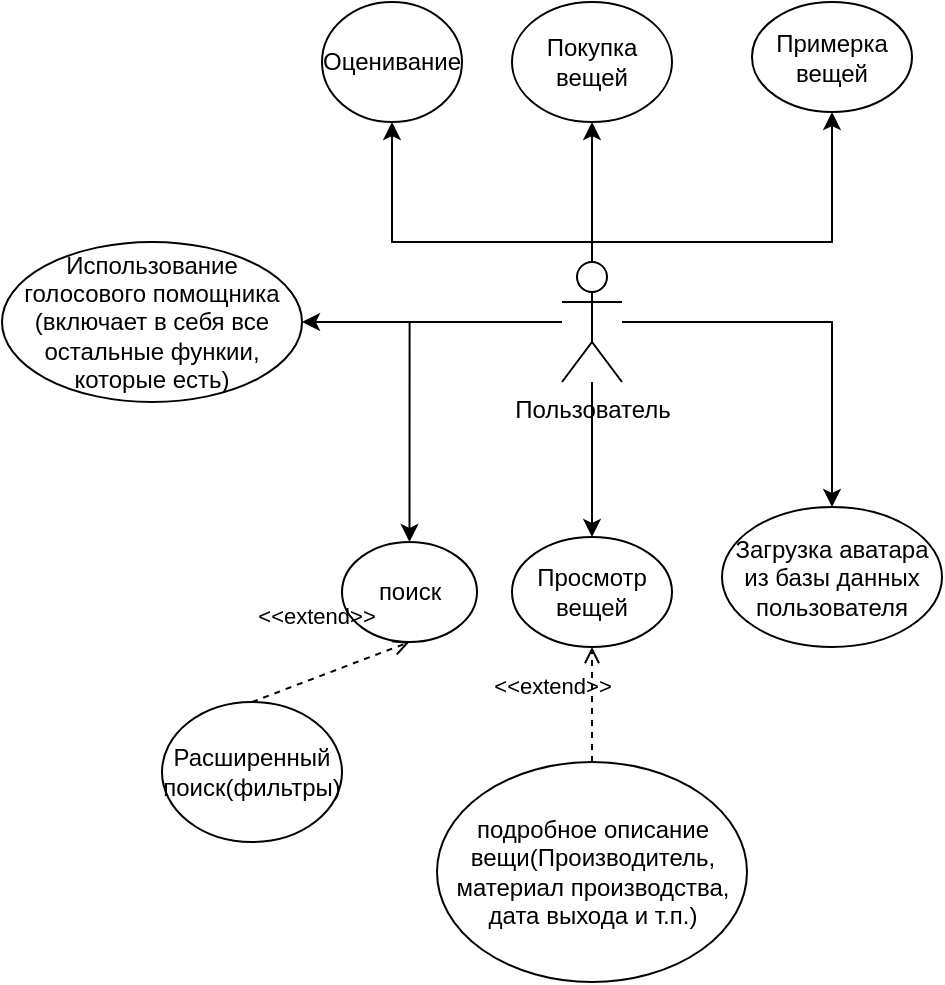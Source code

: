 <mxfile version="14.6.0" type="github">
  <diagram id="s064nDvCM6tua82VndOJ" name="Page-1">
    <mxGraphModel dx="1422" dy="1963" grid="1" gridSize="10" guides="1" tooltips="1" connect="1" arrows="1" fold="1" page="1" pageScale="1" pageWidth="827" pageHeight="1169" math="0" shadow="0">
      <root>
        <mxCell id="0" />
        <mxCell id="1" parent="0" />
        <mxCell id="bK3h9m8JePAdeL0vQ6d2-6" style="edgeStyle=orthogonalEdgeStyle;rounded=0;orthogonalLoop=1;jettySize=auto;html=1;entryX=0.5;entryY=0;entryDx=0;entryDy=0;" edge="1" parent="1" source="bK3h9m8JePAdeL0vQ6d2-1" target="bK3h9m8JePAdeL0vQ6d2-5">
          <mxGeometry relative="1" as="geometry" />
        </mxCell>
        <mxCell id="bK3h9m8JePAdeL0vQ6d2-10" style="edgeStyle=orthogonalEdgeStyle;rounded=0;orthogonalLoop=1;jettySize=auto;html=1;entryX=0.5;entryY=0;entryDx=0;entryDy=0;" edge="1" parent="1" source="bK3h9m8JePAdeL0vQ6d2-1" target="bK3h9m8JePAdeL0vQ6d2-7">
          <mxGeometry relative="1" as="geometry" />
        </mxCell>
        <mxCell id="bK3h9m8JePAdeL0vQ6d2-15" style="edgeStyle=orthogonalEdgeStyle;rounded=0;orthogonalLoop=1;jettySize=auto;html=1;" edge="1" parent="1" source="bK3h9m8JePAdeL0vQ6d2-1" target="bK3h9m8JePAdeL0vQ6d2-14">
          <mxGeometry relative="1" as="geometry" />
        </mxCell>
        <mxCell id="bK3h9m8JePAdeL0vQ6d2-18" style="edgeStyle=orthogonalEdgeStyle;rounded=0;orthogonalLoop=1;jettySize=auto;html=1;entryX=0.5;entryY=1;entryDx=0;entryDy=0;" edge="1" parent="1" source="bK3h9m8JePAdeL0vQ6d2-1" target="bK3h9m8JePAdeL0vQ6d2-16">
          <mxGeometry relative="1" as="geometry">
            <Array as="points">
              <mxPoint x="375" y="-50" />
              <mxPoint x="275" y="-50" />
            </Array>
          </mxGeometry>
        </mxCell>
        <mxCell id="bK3h9m8JePAdeL0vQ6d2-19" style="edgeStyle=orthogonalEdgeStyle;rounded=0;orthogonalLoop=1;jettySize=auto;html=1;entryX=0.5;entryY=1;entryDx=0;entryDy=0;" edge="1" parent="1" source="bK3h9m8JePAdeL0vQ6d2-1" target="bK3h9m8JePAdeL0vQ6d2-9">
          <mxGeometry relative="1" as="geometry" />
        </mxCell>
        <mxCell id="bK3h9m8JePAdeL0vQ6d2-20" style="edgeStyle=orthogonalEdgeStyle;rounded=0;orthogonalLoop=1;jettySize=auto;html=1;entryX=0.5;entryY=1;entryDx=0;entryDy=0;" edge="1" parent="1" source="bK3h9m8JePAdeL0vQ6d2-1" target="bK3h9m8JePAdeL0vQ6d2-12">
          <mxGeometry relative="1" as="geometry">
            <Array as="points">
              <mxPoint x="375" y="-50" />
              <mxPoint x="495" y="-50" />
            </Array>
          </mxGeometry>
        </mxCell>
        <mxCell id="bK3h9m8JePAdeL0vQ6d2-27" style="edgeStyle=orthogonalEdgeStyle;rounded=0;orthogonalLoop=1;jettySize=auto;html=1;entryX=1;entryY=0.5;entryDx=0;entryDy=0;" edge="1" parent="1" source="bK3h9m8JePAdeL0vQ6d2-1" target="bK3h9m8JePAdeL0vQ6d2-26">
          <mxGeometry relative="1" as="geometry" />
        </mxCell>
        <mxCell id="bK3h9m8JePAdeL0vQ6d2-1" value="Пользователь&lt;br&gt;" style="shape=umlActor;verticalLabelPosition=bottom;verticalAlign=top;html=1;outlineConnect=0;" vertex="1" parent="1">
          <mxGeometry x="360" y="-40" width="30" height="60" as="geometry" />
        </mxCell>
        <mxCell id="bK3h9m8JePAdeL0vQ6d2-5" value="поиск" style="ellipse;whiteSpace=wrap;html=1;" vertex="1" parent="1">
          <mxGeometry x="250" y="100" width="67.5" height="50" as="geometry" />
        </mxCell>
        <mxCell id="bK3h9m8JePAdeL0vQ6d2-7" value="Просмотр вещей" style="ellipse;whiteSpace=wrap;html=1;" vertex="1" parent="1">
          <mxGeometry x="335" y="97.5" width="80" height="55" as="geometry" />
        </mxCell>
        <mxCell id="bK3h9m8JePAdeL0vQ6d2-9" value="Покупка вещей" style="ellipse;whiteSpace=wrap;html=1;" vertex="1" parent="1">
          <mxGeometry x="335" y="-170" width="80" height="60" as="geometry" />
        </mxCell>
        <mxCell id="bK3h9m8JePAdeL0vQ6d2-12" value="Примерка вещей" style="ellipse;whiteSpace=wrap;html=1;" vertex="1" parent="1">
          <mxGeometry x="455" y="-170" width="80" height="55" as="geometry" />
        </mxCell>
        <mxCell id="bK3h9m8JePAdeL0vQ6d2-14" value="Загрузка аватара из базы данных пользователя" style="ellipse;whiteSpace=wrap;html=1;" vertex="1" parent="1">
          <mxGeometry x="440" y="82.5" width="110" height="70" as="geometry" />
        </mxCell>
        <mxCell id="bK3h9m8JePAdeL0vQ6d2-16" value="Оценивание" style="ellipse;whiteSpace=wrap;html=1;" vertex="1" parent="1">
          <mxGeometry x="240" y="-170" width="70" height="60" as="geometry" />
        </mxCell>
        <mxCell id="bK3h9m8JePAdeL0vQ6d2-21" value="подробное описание вещи(Производитель, материал производства, дата выхода и т.п.)" style="ellipse;whiteSpace=wrap;html=1;" vertex="1" parent="1">
          <mxGeometry x="297.5" y="210" width="155" height="110" as="geometry" />
        </mxCell>
        <mxCell id="bK3h9m8JePAdeL0vQ6d2-22" value="&amp;lt;&amp;lt;extend&amp;gt;&amp;gt;" style="html=1;verticalAlign=bottom;labelBackgroundColor=none;endArrow=open;endFill=0;dashed=1;exitX=0.5;exitY=0;exitDx=0;exitDy=0;entryX=0.5;entryY=1;entryDx=0;entryDy=0;" edge="1" parent="1" source="bK3h9m8JePAdeL0vQ6d2-21" target="bK3h9m8JePAdeL0vQ6d2-7">
          <mxGeometry y="20" width="160" relative="1" as="geometry">
            <mxPoint x="540" y="-20" as="sourcePoint" />
            <mxPoint x="700" y="-20" as="targetPoint" />
            <mxPoint as="offset" />
          </mxGeometry>
        </mxCell>
        <mxCell id="bK3h9m8JePAdeL0vQ6d2-24" value="Расширенный поиск(фильтры)" style="ellipse;whiteSpace=wrap;html=1;" vertex="1" parent="1">
          <mxGeometry x="160" y="180" width="90" height="70" as="geometry" />
        </mxCell>
        <mxCell id="bK3h9m8JePAdeL0vQ6d2-25" value="&amp;lt;&amp;lt;extend&amp;gt;&amp;gt;" style="html=1;verticalAlign=bottom;labelBackgroundColor=none;endArrow=open;endFill=0;dashed=1;exitX=0.5;exitY=0;exitDx=0;exitDy=0;entryX=0.5;entryY=1;entryDx=0;entryDy=0;" edge="1" parent="1" source="bK3h9m8JePAdeL0vQ6d2-24" target="bK3h9m8JePAdeL0vQ6d2-5">
          <mxGeometry y="20" width="160" relative="1" as="geometry">
            <mxPoint x="385" y="220" as="sourcePoint" />
            <mxPoint x="385" y="162.5" as="targetPoint" />
            <mxPoint as="offset" />
          </mxGeometry>
        </mxCell>
        <mxCell id="bK3h9m8JePAdeL0vQ6d2-26" value="Использование голосового помощника&lt;br&gt;(включает в себя все остальные функии, которые есть)" style="ellipse;whiteSpace=wrap;html=1;" vertex="1" parent="1">
          <mxGeometry x="80" y="-50" width="150" height="80" as="geometry" />
        </mxCell>
      </root>
    </mxGraphModel>
  </diagram>
</mxfile>
